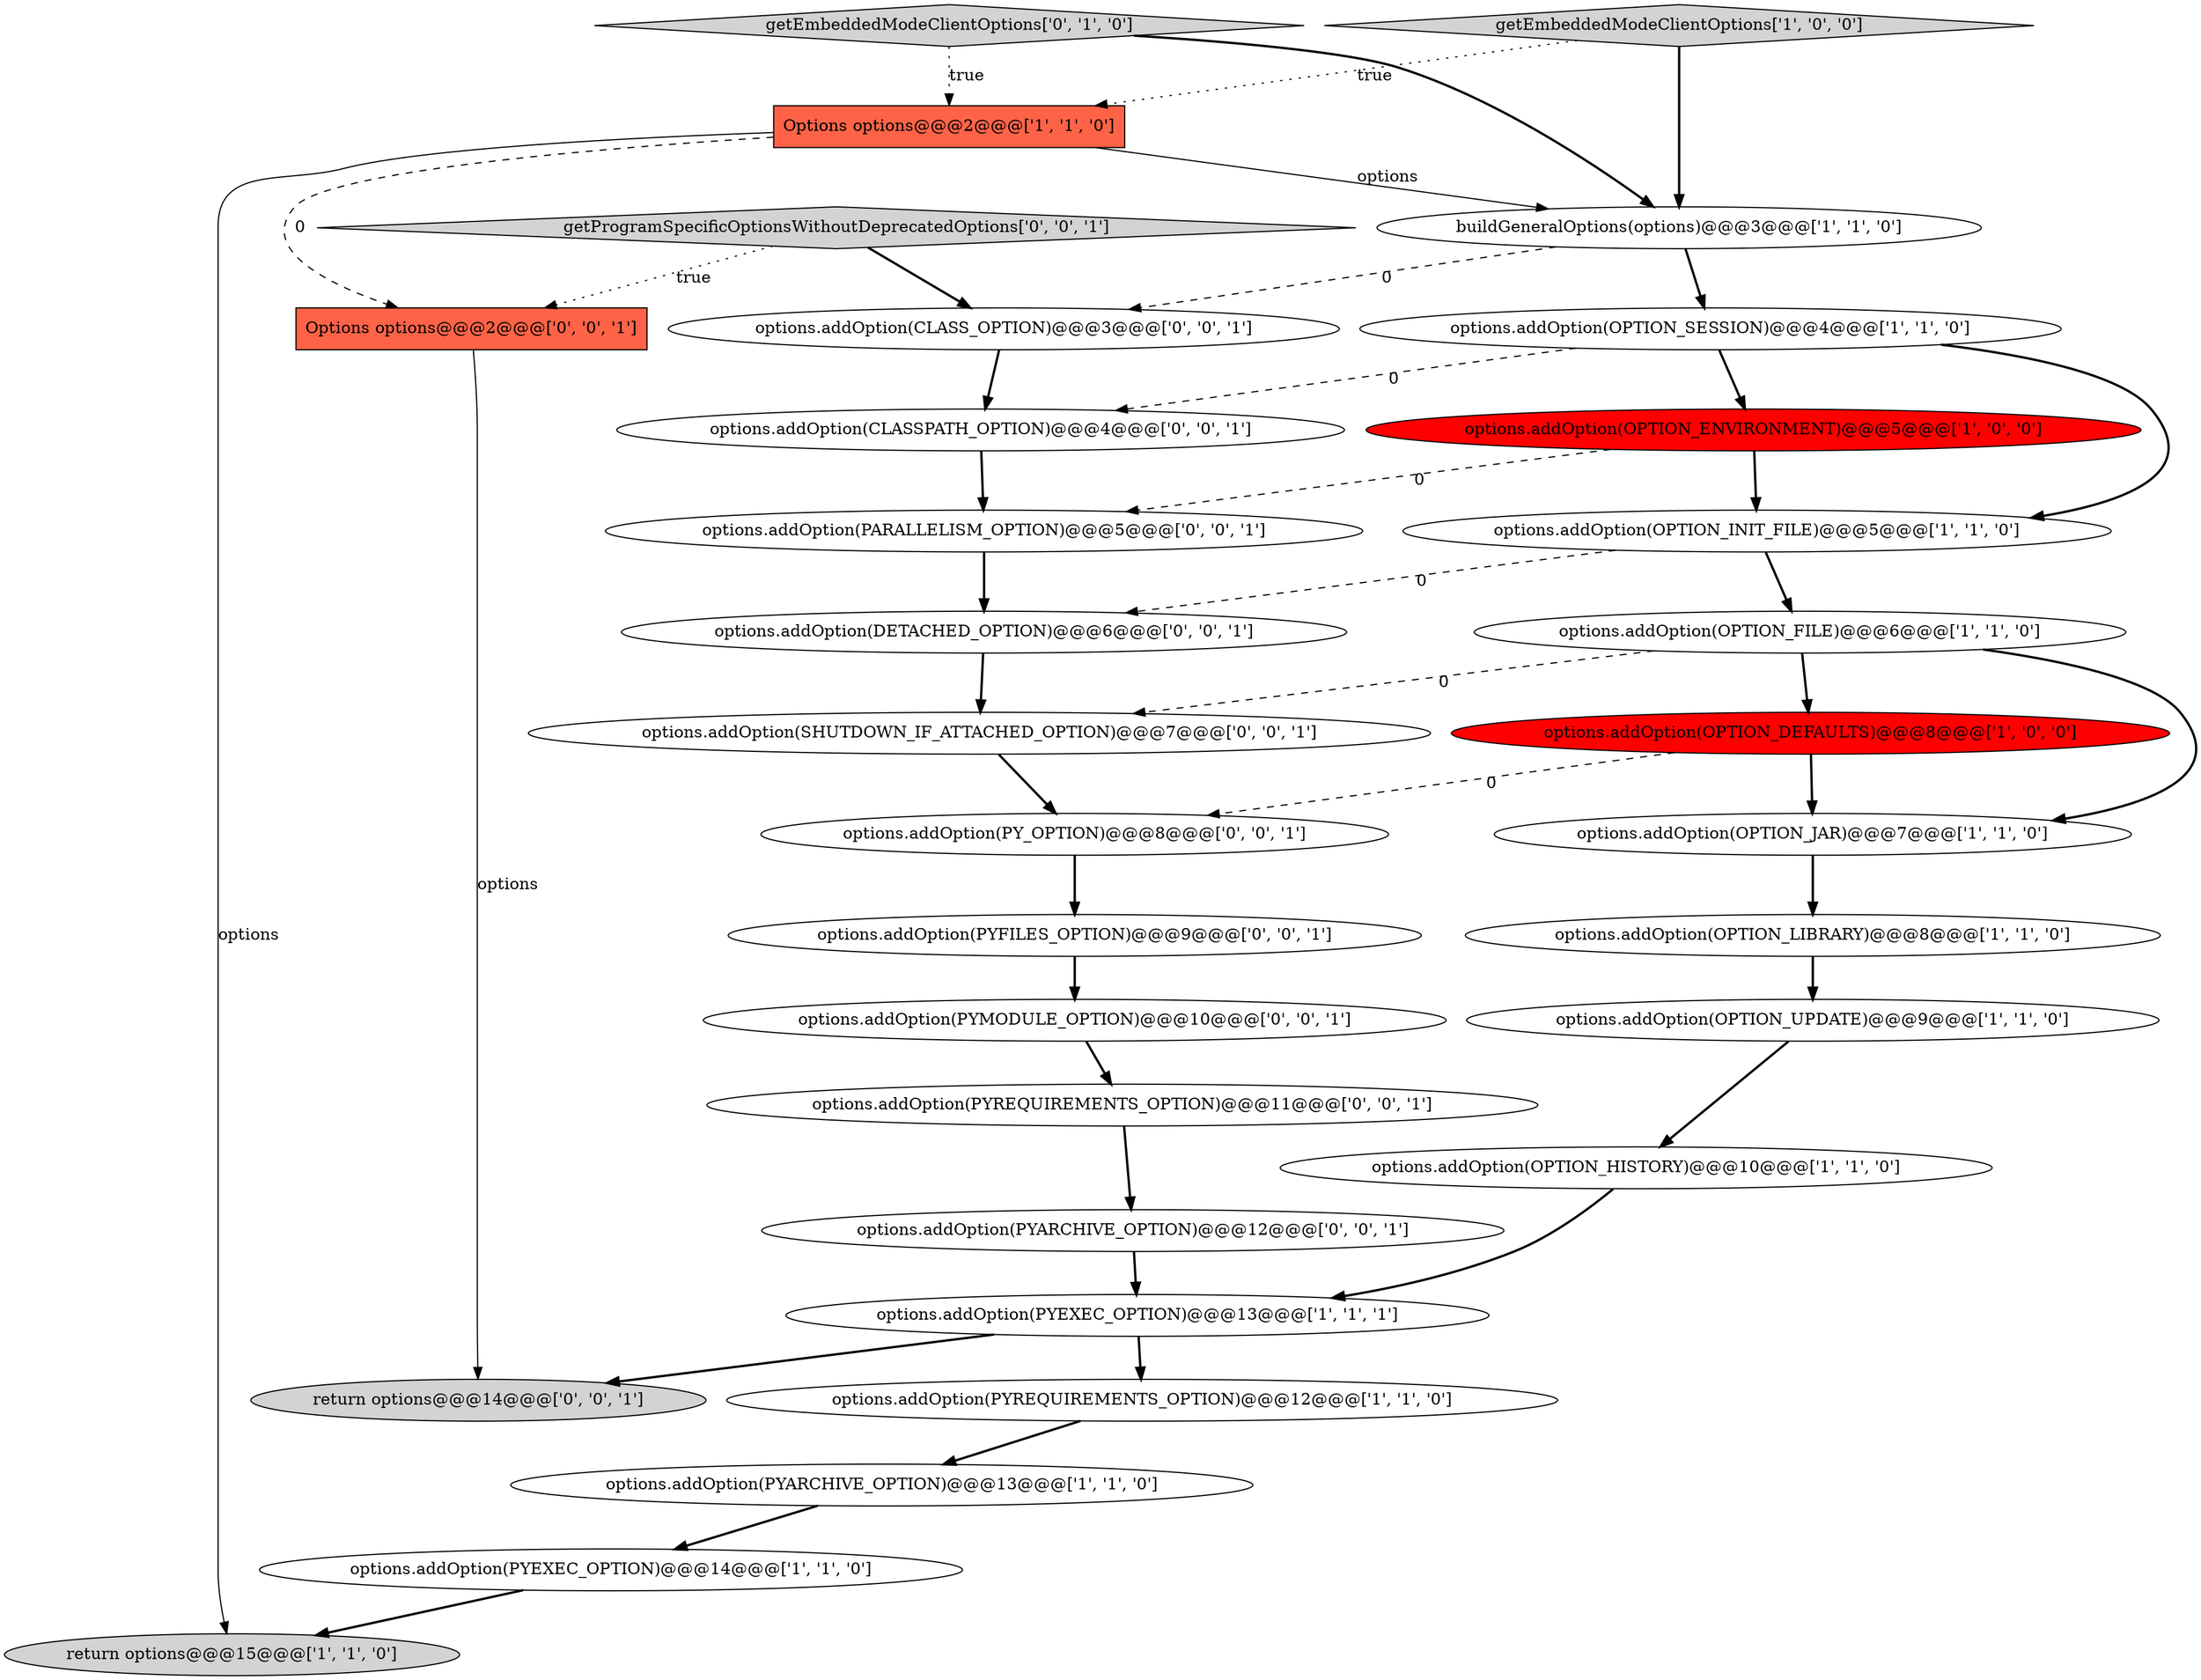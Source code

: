 digraph {
5 [style = filled, label = "options.addOption(OPTION_UPDATE)@@@9@@@['1', '1', '0']", fillcolor = white, shape = ellipse image = "AAA0AAABBB1BBB"];
14 [style = filled, label = "buildGeneralOptions(options)@@@3@@@['1', '1', '0']", fillcolor = white, shape = ellipse image = "AAA0AAABBB1BBB"];
30 [style = filled, label = "options.addOption(PYMODULE_OPTION)@@@10@@@['0', '0', '1']", fillcolor = white, shape = ellipse image = "AAA0AAABBB3BBB"];
16 [style = filled, label = "options.addOption(OPTION_HISTORY)@@@10@@@['1', '1', '0']", fillcolor = white, shape = ellipse image = "AAA0AAABBB1BBB"];
4 [style = filled, label = "options.addOption(OPTION_SESSION)@@@4@@@['1', '1', '0']", fillcolor = white, shape = ellipse image = "AAA0AAABBB1BBB"];
9 [style = filled, label = "Options options@@@2@@@['1', '1', '0']", fillcolor = tomato, shape = box image = "AAA0AAABBB1BBB"];
7 [style = filled, label = "options.addOption(OPTION_LIBRARY)@@@8@@@['1', '1', '0']", fillcolor = white, shape = ellipse image = "AAA0AAABBB1BBB"];
1 [style = filled, label = "options.addOption(PYEXEC_OPTION)@@@14@@@['1', '1', '0']", fillcolor = white, shape = ellipse image = "AAA0AAABBB1BBB"];
18 [style = filled, label = "options.addOption(PY_OPTION)@@@8@@@['0', '0', '1']", fillcolor = white, shape = ellipse image = "AAA0AAABBB3BBB"];
13 [style = filled, label = "getEmbeddedModeClientOptions['1', '0', '0']", fillcolor = lightgray, shape = diamond image = "AAA0AAABBB1BBB"];
26 [style = filled, label = "options.addOption(CLASS_OPTION)@@@3@@@['0', '0', '1']", fillcolor = white, shape = ellipse image = "AAA0AAABBB3BBB"];
12 [style = filled, label = "options.addOption(PYREQUIREMENTS_OPTION)@@@12@@@['1', '1', '0']", fillcolor = white, shape = ellipse image = "AAA0AAABBB1BBB"];
22 [style = filled, label = "options.addOption(PARALLELISM_OPTION)@@@5@@@['0', '0', '1']", fillcolor = white, shape = ellipse image = "AAA0AAABBB3BBB"];
3 [style = filled, label = "return options@@@15@@@['1', '1', '0']", fillcolor = lightgray, shape = ellipse image = "AAA0AAABBB1BBB"];
27 [style = filled, label = "return options@@@14@@@['0', '0', '1']", fillcolor = lightgray, shape = ellipse image = "AAA0AAABBB3BBB"];
15 [style = filled, label = "options.addOption(PYEXEC_OPTION)@@@13@@@['1', '1', '1']", fillcolor = white, shape = ellipse image = "AAA0AAABBB1BBB"];
29 [style = filled, label = "options.addOption(PYREQUIREMENTS_OPTION)@@@11@@@['0', '0', '1']", fillcolor = white, shape = ellipse image = "AAA0AAABBB3BBB"];
10 [style = filled, label = "options.addOption(OPTION_FILE)@@@6@@@['1', '1', '0']", fillcolor = white, shape = ellipse image = "AAA0AAABBB1BBB"];
2 [style = filled, label = "options.addOption(OPTION_JAR)@@@7@@@['1', '1', '0']", fillcolor = white, shape = ellipse image = "AAA0AAABBB1BBB"];
0 [style = filled, label = "options.addOption(OPTION_INIT_FILE)@@@5@@@['1', '1', '0']", fillcolor = white, shape = ellipse image = "AAA0AAABBB1BBB"];
8 [style = filled, label = "options.addOption(OPTION_ENVIRONMENT)@@@5@@@['1', '0', '0']", fillcolor = red, shape = ellipse image = "AAA1AAABBB1BBB"];
19 [style = filled, label = "options.addOption(PYARCHIVE_OPTION)@@@12@@@['0', '0', '1']", fillcolor = white, shape = ellipse image = "AAA0AAABBB3BBB"];
6 [style = filled, label = "options.addOption(OPTION_DEFAULTS)@@@8@@@['1', '0', '0']", fillcolor = red, shape = ellipse image = "AAA1AAABBB1BBB"];
25 [style = filled, label = "getProgramSpecificOptionsWithoutDeprecatedOptions['0', '0', '1']", fillcolor = lightgray, shape = diamond image = "AAA0AAABBB3BBB"];
20 [style = filled, label = "options.addOption(PYFILES_OPTION)@@@9@@@['0', '0', '1']", fillcolor = white, shape = ellipse image = "AAA0AAABBB3BBB"];
17 [style = filled, label = "getEmbeddedModeClientOptions['0', '1', '0']", fillcolor = lightgray, shape = diamond image = "AAA0AAABBB2BBB"];
28 [style = filled, label = "options.addOption(SHUTDOWN_IF_ATTACHED_OPTION)@@@7@@@['0', '0', '1']", fillcolor = white, shape = ellipse image = "AAA0AAABBB3BBB"];
24 [style = filled, label = "options.addOption(DETACHED_OPTION)@@@6@@@['0', '0', '1']", fillcolor = white, shape = ellipse image = "AAA0AAABBB3BBB"];
21 [style = filled, label = "Options options@@@2@@@['0', '0', '1']", fillcolor = tomato, shape = box image = "AAA0AAABBB3BBB"];
11 [style = filled, label = "options.addOption(PYARCHIVE_OPTION)@@@13@@@['1', '1', '0']", fillcolor = white, shape = ellipse image = "AAA0AAABBB1BBB"];
23 [style = filled, label = "options.addOption(CLASSPATH_OPTION)@@@4@@@['0', '0', '1']", fillcolor = white, shape = ellipse image = "AAA0AAABBB3BBB"];
16->15 [style = bold, label=""];
24->28 [style = bold, label=""];
28->18 [style = bold, label=""];
11->1 [style = bold, label=""];
12->11 [style = bold, label=""];
1->3 [style = bold, label=""];
10->28 [style = dashed, label="0"];
10->6 [style = bold, label=""];
30->29 [style = bold, label=""];
14->26 [style = dashed, label="0"];
4->0 [style = bold, label=""];
6->18 [style = dashed, label="0"];
6->2 [style = bold, label=""];
8->0 [style = bold, label=""];
5->16 [style = bold, label=""];
8->22 [style = dashed, label="0"];
18->20 [style = bold, label=""];
0->10 [style = bold, label=""];
7->5 [style = bold, label=""];
23->22 [style = bold, label=""];
29->19 [style = bold, label=""];
17->14 [style = bold, label=""];
9->21 [style = dashed, label="0"];
26->23 [style = bold, label=""];
17->9 [style = dotted, label="true"];
25->26 [style = bold, label=""];
9->3 [style = solid, label="options"];
0->24 [style = dashed, label="0"];
4->8 [style = bold, label=""];
10->2 [style = bold, label=""];
15->12 [style = bold, label=""];
9->14 [style = solid, label="options"];
2->7 [style = bold, label=""];
22->24 [style = bold, label=""];
19->15 [style = bold, label=""];
20->30 [style = bold, label=""];
15->27 [style = bold, label=""];
4->23 [style = dashed, label="0"];
21->27 [style = solid, label="options"];
13->14 [style = bold, label=""];
25->21 [style = dotted, label="true"];
14->4 [style = bold, label=""];
13->9 [style = dotted, label="true"];
}
